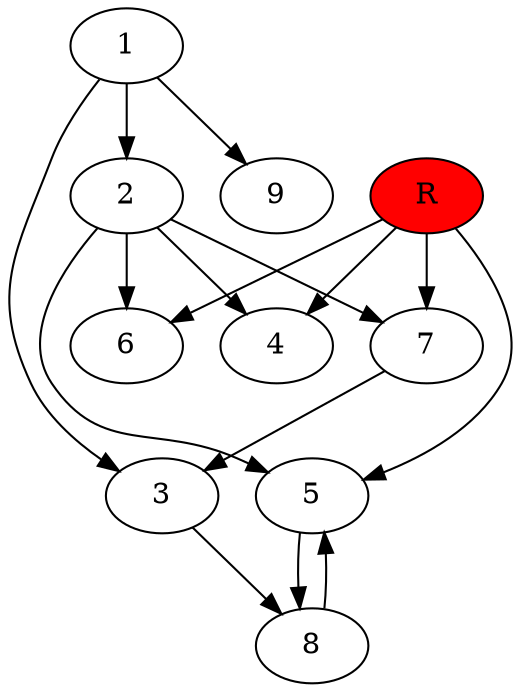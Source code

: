 digraph prb44656 {
	1
	2
	3
	4
	5
	6
	7
	8
	R [fillcolor="#ff0000" style=filled]
	1 -> 2
	1 -> 3
	1 -> 9
	2 -> 4
	2 -> 5
	2 -> 6
	2 -> 7
	3 -> 8
	5 -> 8
	7 -> 3
	8 -> 5
	R -> 4
	R -> 5
	R -> 6
	R -> 7
}
